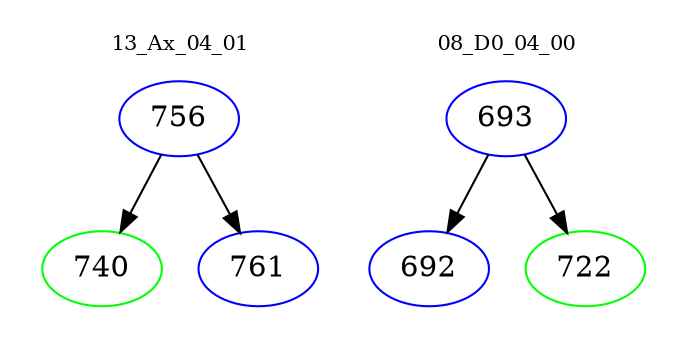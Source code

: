 digraph{
subgraph cluster_0 {
color = white
label = "13_Ax_04_01";
fontsize=10;
T0_756 [label="756", color="blue"]
T0_756 -> T0_740 [color="black"]
T0_740 [label="740", color="green"]
T0_756 -> T0_761 [color="black"]
T0_761 [label="761", color="blue"]
}
subgraph cluster_1 {
color = white
label = "08_D0_04_00";
fontsize=10;
T1_693 [label="693", color="blue"]
T1_693 -> T1_692 [color="black"]
T1_692 [label="692", color="blue"]
T1_693 -> T1_722 [color="black"]
T1_722 [label="722", color="green"]
}
}
